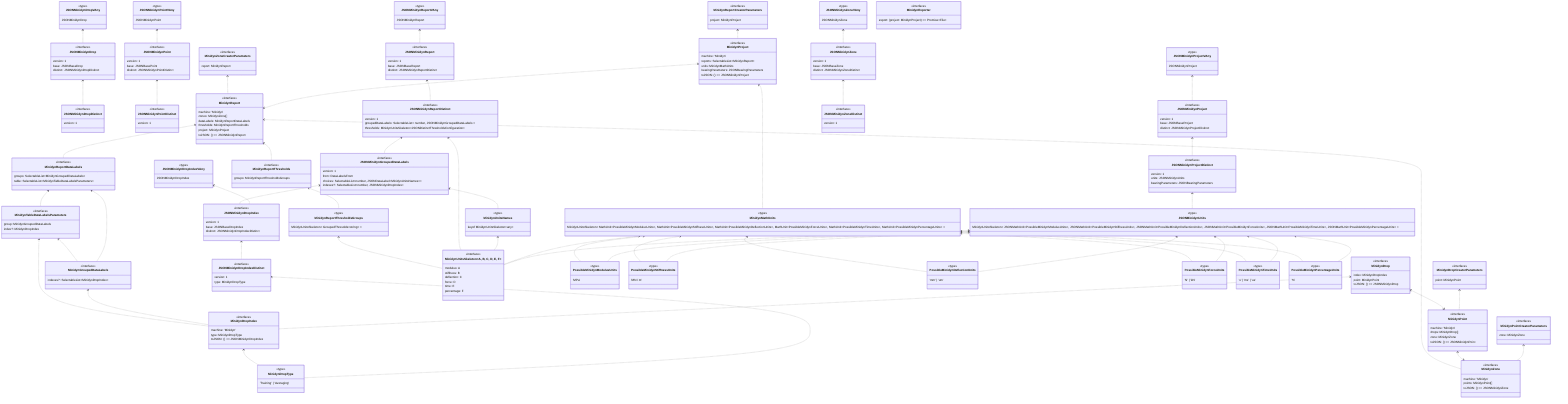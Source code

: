 classDiagram
class MinidynDropCreatorParameters {
  <<interface>>
  point: MinidynPoint
}
MinidynDropCreatorParameters <.. MinidynPoint


class JSONMinidynDropVAny {
  <<type>>
  JSONMinidynDrop
}
JSONMinidynDropVAny <.. JSONMinidynDrop


class JSONMinidynDrop {
  <<interface>>
  version: 1
  base: JSONBaseDrop
  distinct: JSONMinidynDropDistinct
}
JSONMinidynDrop <.. JSONMinidynDropDistinct


class JSONMinidynDropDistinct {
  <<interface>>
  version: 1
}



class JSONMinidynDropIndexVAny {
  <<type>>
  JSONMinidynDropIndex
}
JSONMinidynDropIndexVAny <.. JSONMinidynDropIndex


class JSONMinidynDropIndex {
  <<interface>>
  version: 1
  base: JSONBaseDropIndex
  distinct: JSONMinidynDropIndexDistinct
}
JSONMinidynDropIndex <.. JSONMinidynDropIndexDistinct


class JSONMinidynDropIndexDistinct {
  <<interface>>
  version: 1
  type: MinidynDropType
}
JSONMinidynDropIndexDistinct <.. MinidynDropType


class MinidynDropType {
  <<type>>
  'Training' | 'Averaging'
}



class MinidynDrop {
  <<interface>>
  index: MinidynDropIndex
  point: MinidynPoint
  toJSON: #40;#41; =#62; JSONMinidynDrop
}
MinidynDrop <.. MinidynDropIndex
MinidynDrop <..< MinidynPoint


class MinidynDropIndex {
  <<interface>>
  machine: 'Minidyn'
  type: MinidynDropType
  toJSON: #40;#41; =#62; JSONMinidynDropIndex
}
MinidynDropIndex <.. MinidynDropType


class MinidynUnitsSkeleton~A, B, C, D, E, F~ {
  <<interface>>
  modulus: A
  stiffness: B
  deflection: C
  force: D
  time: E
  percentage: F
}



class PossibleMinidynModulusUnits {
  <<type>>
  'MPa'
}



class PossibleMinidynStiffnessUnits {
  <<type>>
  'MN / m'
}



class PossibleMinidynDeflectionUnits {
  <<type>>
  'mm' | 'um'
}



class PossibleMinidynForceUnits {
  <<type>>
  'N' | 'kN'
}



class PossibleMinidynTimeUnits {
  <<type>>
  's' | 'ms' | 'us'
}



class PossibleMinidynPercentageUnits {
  <<type>>
  '%'
}



class JSONMinidynUnits {
  <<type>>
  MinidynUnitsSkeleton#60;   JSONMathUnit#60;PossibleMinidynModulusUnits#62;,   JSONMathUnit#60;PossibleMinidynStiffnessUnits#62;,   JSONMathUnit#60;PossibleMinidynDeflectionUnits#62;,   JSONMathUnit#60;PossibleMinidynForceUnits#62;,   JSONMathUnit#60;PossibleMinidynTimeUnits#62;,   JSONMathUnit#60;PossibleMinidynPercentageUnits#62; #62;
}
JSONMinidynUnits <.. MinidynUnitsSkeleton~A, B, C, D, E, F~
JSONMinidynUnits <.. PossibleMinidynModulusUnits
JSONMinidynUnits <.. PossibleMinidynStiffnessUnits
JSONMinidynUnits <.. PossibleMinidynDeflectionUnits
JSONMinidynUnits <.. PossibleMinidynForceUnits
JSONMinidynUnits <.. PossibleMinidynTimeUnits
JSONMinidynUnits <.. PossibleMinidynPercentageUnits


class MinidynMathUnits {
  <<type>>
  MinidynUnitsSkeleton#60;   MathUnit#60;PossibleMinidynModulusUnits#62;,   MathUnit#60;PossibleMinidynStiffnessUnits#62;,   MathUnit#60;PossibleMinidynDeflectionUnits#62;,   MathUnit#60;PossibleMinidynForceUnits#62;,   MathUnit#60;PossibleMinidynTimeUnits#62;,   MathUnit#60;PossibleMinidynPercentageUnits#62; #62;
}
MinidynMathUnits <.. MinidynUnitsSkeleton~A, B, C, D, E, F~
MinidynMathUnits <.. PossibleMinidynModulusUnits
MinidynMathUnits <.. PossibleMinidynStiffnessUnits
MinidynMathUnits <.. PossibleMinidynDeflectionUnits
MinidynMathUnits <.. PossibleMinidynForceUnits
MinidynMathUnits <.. PossibleMinidynTimeUnits
MinidynMathUnits <.. PossibleMinidynPercentageUnits


class MinidynUnitsNames {
  <<type>>
  keyof MinidynUnitsSkeleton#60;any#62;
}
MinidynUnitsNames <.. MinidynUnitsSkeleton~A, B, C, D, E, F~


class MinidynPointCreatorParameters {
  <<interface>>
  zone: MinidynZone
}
MinidynPointCreatorParameters <.. MinidynZone


class JSONMinidynPointVAny {
  <<type>>
  JSONMinidynPoint
}
JSONMinidynPointVAny <.. JSONMinidynPoint


class JSONMinidynPoint {
  <<interface>>
  version: 1
  base: JSONBasePoint
  distinct: JSONMinidynPointDistinct
}
JSONMinidynPoint <.. JSONMinidynPointDistinct


class JSONMinidynPointDistinct {
  <<interface>>
  version: 1
}



class MinidynPoint {
  <<interface>>
  machine: 'Minidyn'
  drops: MinidynDrop[]
  zone: MinidynZone
  toJSON: #40;#41; =#62; JSONMinidynPoint
}
MinidynPoint <..< MinidynZone


class JSONMinidynProjectVAny {
  <<type>>
  JSONMinidynProject
}
JSONMinidynProjectVAny <.. JSONMinidynProject


class JSONMinidynProject {
  <<interface>>
  version: 1
  base: JSONBaseProject
  distinct: JSONMinidynProjectDistinct
}
JSONMinidynProject <.. JSONMinidynProjectDistinct


class JSONMinidynProjectDistinct {
  <<interface>>
  version: 1
  units: JSONMinidynUnits
  bearingParameters: JSONBearingParameters
}
JSONMinidynProjectDistinct <.. JSONMinidynUnits


class MinidynProject {
  <<interface>>
  machine: 'Minidyn'
  reports: SelectableList#60;MinidynReport#62;
  units: MinidynMathUnits
  bearingParameters: JSONBearingParameters
  toJSON: #40;#41; =#62; JSONMinidynProject
}
MinidynProject <..< MinidynReport
MinidynProject <.. MinidynMathUnits


class MinidynReportCreatorParameters {
  <<interface>>
  project: MinidynProject
}
MinidynReportCreatorParameters <.. MinidynProject


class JSONMinidynReportVAny {
  <<type>>
  JSONMinidynReport
}
JSONMinidynReportVAny <.. JSONMinidynReport


class JSONMinidynReport {
  <<interface>>
  version: 1
  base: JSONBaseReport
  distinct: JSONMinidynReportDistinct
}
JSONMinidynReport <.. JSONMinidynReportDistinct


class JSONMinidynReportDistinct {
  <<interface>>
  version: 1
  groupedDataLabels: SelectableList#60;     number,     JSONMinidynGroupedDataLabels   #62;
  thresholds: MinidynUnitsSkeleton#60;JSONDistinctThresholdsConfiguration#62;
}
JSONMinidynReportDistinct <.. JSONMinidynGroupedDataLabels
JSONMinidynReportDistinct <.. MinidynUnitsSkeleton~A, B, C, D, E, F~


class JSONMinidynGroupedDataLabels {
  <<interface>>
  version: 1
  from: DataLabelsFrom
  choices: SelectableList#60;number, JSONDataLabel#60;MinidynUnitsNames#62;#62;
  indexes?: SelectableList#60;number, JSONMinidynDropIndex#62;
}
JSONMinidynGroupedDataLabels <.. MinidynUnitsNames
JSONMinidynGroupedDataLabels <.. JSONMinidynDropIndex


class MinidynReport {
  <<interface>>
  machine: 'Minidyn'
  zones: MinidynZone[]
  dataLabels: MinidynReportDataLabels
  thresholds: MinidynReportThresholds
  project: MinidynProject
  toJSON: #40;#41; =#62; JSONMinidynReport
}
MinidynReport <.. MinidynZone
MinidynReport <.. MinidynReportDataLabels
MinidynReport <.. MinidynReportThresholds


class MinidynReportDataLabels {
  <<interface>>
  groups: SelectableList#60;MinidynGroupedDataLabels#62;
  table: SelectableList#60;MinidynTableDataLabelsParameters#62;
}
MinidynReportDataLabels <.. MinidynGroupedDataLabels
MinidynReportDataLabels <.. MinidynTableDataLabelsParameters


class MinidynGroupedDataLabels {
  <<interface>>
  indexes?: SelectableList#60;MinidynDropIndex#62;
}
MinidynGroupedDataLabels <.. MinidynDropIndex


class MinidynTableDataLabelsParameters {
  <<interface>>
  group: MinidynGroupedDataLabels
  index?: MinidynDropIndex
}
MinidynTableDataLabelsParameters <.. MinidynGroupedDataLabels
MinidynTableDataLabelsParameters <.. MinidynDropIndex


class MinidynReportThresholds {
  <<interface>>
  groups: MinidynReportThresholdsGroups
}
MinidynReportThresholds <.. MinidynReportThresholdsGroups


class MinidynReportThresholdsGroups {
  <<type>>
  MinidynUnitsSkeleton#60;   GroupedThresolds#60;string#62; #62;
}
MinidynReportThresholdsGroups <.. MinidynUnitsSkeleton~A, B, C, D, E, F~


class MinidynZoneCreatorParameters {
  <<interface>>
  report: MinidynReport
}
MinidynZoneCreatorParameters <.. MinidynReport


class JSONMinidynZoneVAny {
  <<type>>
  JSONMinidynZone
}
JSONMinidynZoneVAny <.. JSONMinidynZone


class JSONMinidynZone {
  <<interface>>
  version: 1
  base: JSONBaseZone
  distinct: JSONMinidynZoneDistinct
}
JSONMinidynZone <.. JSONMinidynZoneDistinct


class JSONMinidynZoneDistinct {
  <<interface>>
  version: 1
}



class MinidynZone {
  <<interface>>
  machine: 'Minidyn'
  points: MinidynPoint[]
  toJSON: #40;#41; =#62; JSONMinidynZone
}



class MinidynExporter {
  <<interface>>
  export: #40;project: MinidynProject#41; =#62; Promise#60;File#62;
}